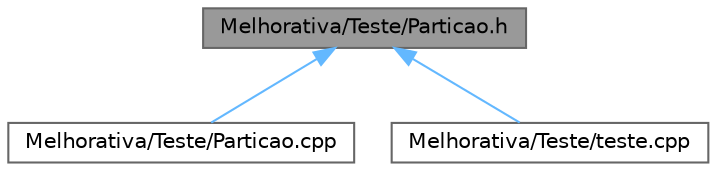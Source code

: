 digraph "Melhorativa/Teste/Particao.h"
{
 // LATEX_PDF_SIZE
  bgcolor="transparent";
  edge [fontname=Helvetica,fontsize=10,labelfontname=Helvetica,labelfontsize=10];
  node [fontname=Helvetica,fontsize=10,shape=box,height=0.2,width=0.4];
  Node1 [id="Node000001",label="Melhorativa/Teste/Particao.h",height=0.2,width=0.4,color="gray40", fillcolor="grey60", style="filled", fontcolor="black",tooltip=" "];
  Node1 -> Node2 [id="edge1_Node000001_Node000002",dir="back",color="steelblue1",style="solid",tooltip=" "];
  Node2 [id="Node000002",label="Melhorativa/Teste/Particao.cpp",height=0.2,width=0.4,color="grey40", fillcolor="white", style="filled",URL="$Melhorativa_2Teste_2Particao_8cpp.html",tooltip=" "];
  Node1 -> Node3 [id="edge2_Node000001_Node000003",dir="back",color="steelblue1",style="solid",tooltip=" "];
  Node3 [id="Node000003",label="Melhorativa/Teste/teste.cpp",height=0.2,width=0.4,color="grey40", fillcolor="white", style="filled",URL="$Melhorativa_2Teste_2teste_8cpp.html",tooltip=" "];
}

